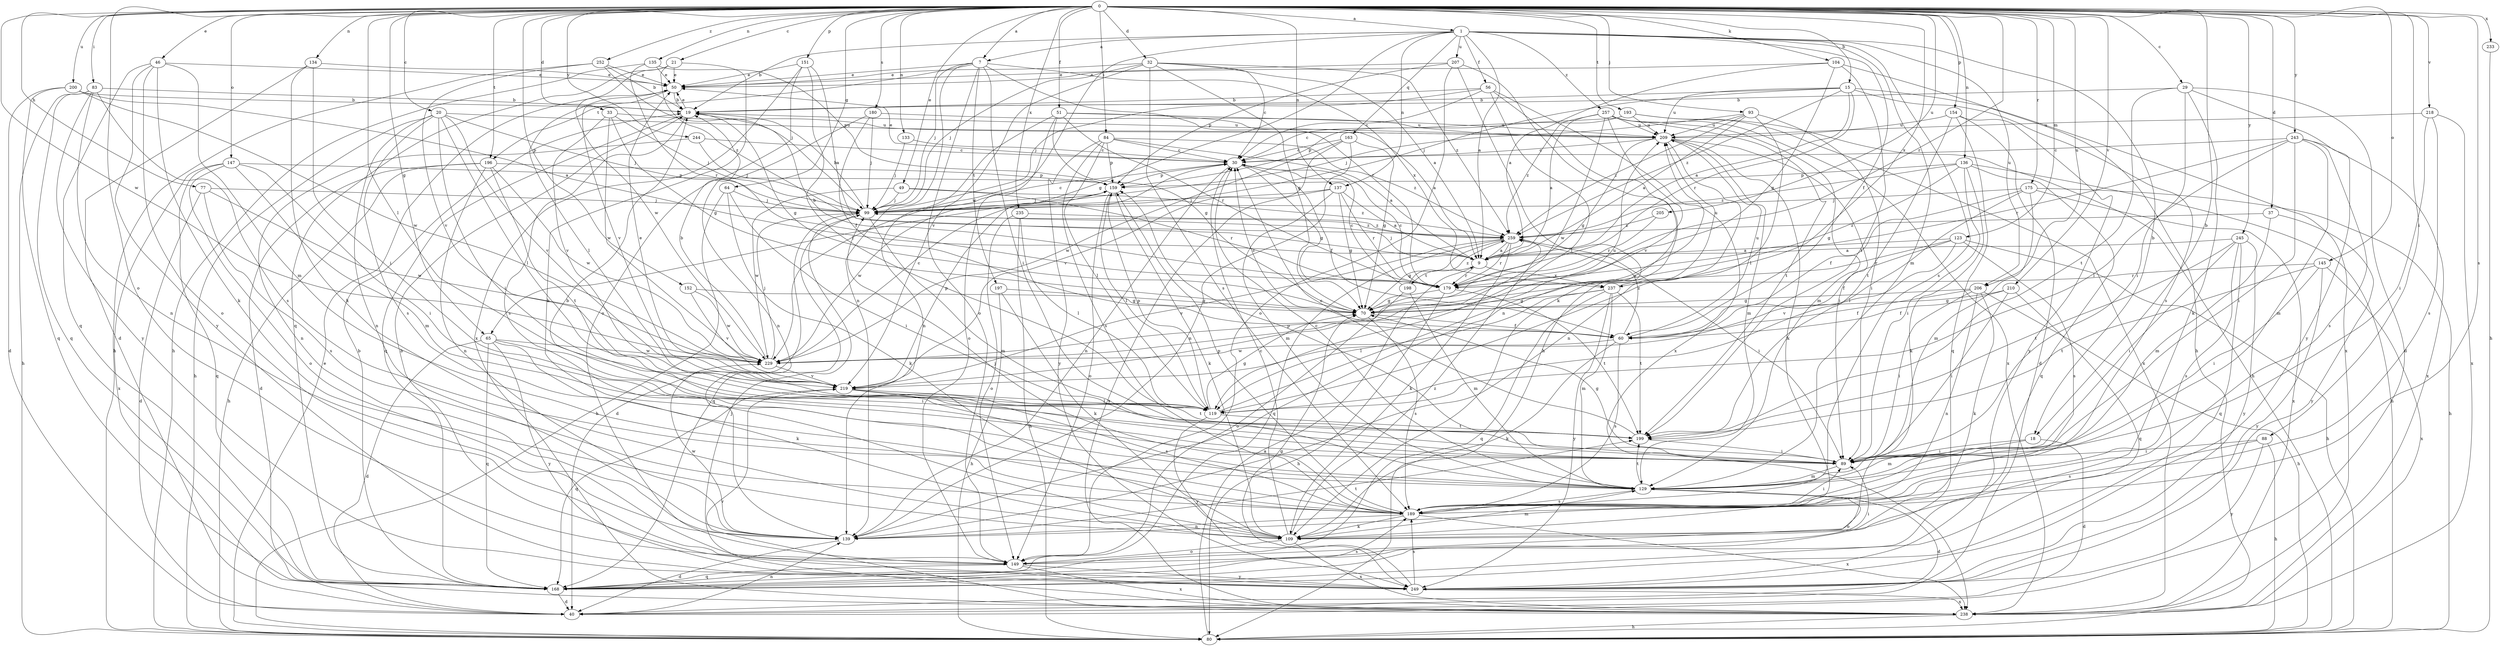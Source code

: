 strict digraph  {
0;
1;
7;
9;
15;
18;
19;
20;
21;
29;
30;
32;
33;
37;
40;
46;
49;
50;
51;
56;
60;
64;
65;
70;
77;
80;
83;
84;
88;
89;
93;
99;
104;
109;
119;
123;
129;
133;
134;
135;
136;
137;
139;
145;
147;
149;
151;
152;
154;
159;
163;
168;
175;
179;
180;
189;
193;
196;
197;
198;
199;
200;
205;
206;
207;
209;
210;
218;
219;
229;
233;
235;
237;
238;
243;
244;
245;
249;
252;
257;
259;
0 -> 1  [label=a];
0 -> 7  [label=a];
0 -> 15  [label=b];
0 -> 18  [label=b];
0 -> 20  [label=c];
0 -> 21  [label=c];
0 -> 29  [label=c];
0 -> 32  [label=d];
0 -> 33  [label=d];
0 -> 37  [label=d];
0 -> 46  [label=e];
0 -> 49  [label=e];
0 -> 51  [label=f];
0 -> 64  [label=g];
0 -> 65  [label=g];
0 -> 77  [label=h];
0 -> 83  [label=i];
0 -> 84  [label=i];
0 -> 88  [label=i];
0 -> 93  [label=j];
0 -> 104  [label=k];
0 -> 119  [label=l];
0 -> 123  [label=m];
0 -> 133  [label=n];
0 -> 134  [label=n];
0 -> 135  [label=n];
0 -> 136  [label=n];
0 -> 137  [label=n];
0 -> 145  [label=o];
0 -> 147  [label=o];
0 -> 149  [label=o];
0 -> 151  [label=p];
0 -> 152  [label=p];
0 -> 154  [label=p];
0 -> 175  [label=r];
0 -> 179  [label=r];
0 -> 180  [label=s];
0 -> 189  [label=s];
0 -> 193  [label=t];
0 -> 196  [label=t];
0 -> 200  [label=u];
0 -> 205  [label=u];
0 -> 206  [label=u];
0 -> 210  [label=v];
0 -> 218  [label=v];
0 -> 229  [label=w];
0 -> 233  [label=x];
0 -> 235  [label=x];
0 -> 237  [label=x];
0 -> 243  [label=y];
0 -> 244  [label=y];
0 -> 245  [label=y];
0 -> 252  [label=z];
1 -> 7  [label=a];
1 -> 9  [label=a];
1 -> 18  [label=b];
1 -> 19  [label=b];
1 -> 56  [label=f];
1 -> 60  [label=f];
1 -> 65  [label=g];
1 -> 129  [label=m];
1 -> 137  [label=n];
1 -> 163  [label=q];
1 -> 189  [label=s];
1 -> 206  [label=u];
1 -> 207  [label=u];
1 -> 229  [label=w];
1 -> 257  [label=z];
7 -> 50  [label=e];
7 -> 89  [label=i];
7 -> 99  [label=j];
7 -> 139  [label=n];
7 -> 149  [label=o];
7 -> 179  [label=r];
7 -> 196  [label=t];
7 -> 197  [label=t];
7 -> 237  [label=x];
9 -> 99  [label=j];
9 -> 179  [label=r];
9 -> 198  [label=t];
9 -> 237  [label=x];
15 -> 9  [label=a];
15 -> 19  [label=b];
15 -> 99  [label=j];
15 -> 179  [label=r];
15 -> 189  [label=s];
15 -> 209  [label=u];
15 -> 238  [label=x];
15 -> 259  [label=z];
18 -> 40  [label=d];
18 -> 89  [label=i];
18 -> 129  [label=m];
19 -> 50  [label=e];
19 -> 70  [label=g];
19 -> 168  [label=q];
19 -> 189  [label=s];
19 -> 209  [label=u];
20 -> 80  [label=h];
20 -> 89  [label=i];
20 -> 99  [label=j];
20 -> 119  [label=l];
20 -> 139  [label=n];
20 -> 189  [label=s];
20 -> 209  [label=u];
20 -> 219  [label=v];
21 -> 50  [label=e];
21 -> 109  [label=k];
21 -> 168  [label=q];
21 -> 229  [label=w];
21 -> 259  [label=z];
29 -> 19  [label=b];
29 -> 40  [label=d];
29 -> 89  [label=i];
29 -> 109  [label=k];
29 -> 199  [label=t];
29 -> 249  [label=y];
30 -> 50  [label=e];
30 -> 60  [label=f];
30 -> 70  [label=g];
30 -> 139  [label=n];
30 -> 159  [label=p];
32 -> 9  [label=a];
32 -> 30  [label=c];
32 -> 50  [label=e];
32 -> 70  [label=g];
32 -> 99  [label=j];
32 -> 189  [label=s];
32 -> 219  [label=v];
32 -> 259  [label=z];
33 -> 70  [label=g];
33 -> 99  [label=j];
33 -> 209  [label=u];
33 -> 219  [label=v];
33 -> 229  [label=w];
37 -> 129  [label=m];
37 -> 249  [label=y];
37 -> 259  [label=z];
40 -> 139  [label=n];
46 -> 50  [label=e];
46 -> 109  [label=k];
46 -> 129  [label=m];
46 -> 149  [label=o];
46 -> 168  [label=q];
46 -> 249  [label=y];
49 -> 99  [label=j];
49 -> 179  [label=r];
49 -> 229  [label=w];
49 -> 259  [label=z];
50 -> 19  [label=b];
50 -> 119  [label=l];
50 -> 219  [label=v];
51 -> 9  [label=a];
51 -> 70  [label=g];
51 -> 139  [label=n];
51 -> 149  [label=o];
51 -> 179  [label=r];
51 -> 209  [label=u];
56 -> 19  [label=b];
56 -> 30  [label=c];
56 -> 99  [label=j];
56 -> 119  [label=l];
56 -> 139  [label=n];
56 -> 238  [label=x];
60 -> 30  [label=c];
60 -> 109  [label=k];
60 -> 189  [label=s];
60 -> 209  [label=u];
60 -> 229  [label=w];
60 -> 259  [label=z];
64 -> 80  [label=h];
64 -> 89  [label=i];
64 -> 99  [label=j];
64 -> 109  [label=k];
65 -> 40  [label=d];
65 -> 89  [label=i];
65 -> 109  [label=k];
65 -> 168  [label=q];
65 -> 229  [label=w];
65 -> 249  [label=y];
70 -> 60  [label=f];
70 -> 189  [label=s];
77 -> 40  [label=d];
77 -> 99  [label=j];
77 -> 189  [label=s];
77 -> 229  [label=w];
80 -> 9  [label=a];
80 -> 50  [label=e];
83 -> 19  [label=b];
83 -> 80  [label=h];
83 -> 139  [label=n];
83 -> 168  [label=q];
83 -> 189  [label=s];
83 -> 249  [label=y];
84 -> 9  [label=a];
84 -> 30  [label=c];
84 -> 119  [label=l];
84 -> 159  [label=p];
84 -> 189  [label=s];
84 -> 249  [label=y];
84 -> 259  [label=z];
88 -> 80  [label=h];
88 -> 89  [label=i];
88 -> 189  [label=s];
88 -> 249  [label=y];
89 -> 70  [label=g];
89 -> 129  [label=m];
89 -> 159  [label=p];
93 -> 9  [label=a];
93 -> 89  [label=i];
93 -> 99  [label=j];
93 -> 119  [label=l];
93 -> 209  [label=u];
93 -> 259  [label=z];
99 -> 19  [label=b];
99 -> 30  [label=c];
99 -> 40  [label=d];
99 -> 129  [label=m];
99 -> 168  [label=q];
99 -> 259  [label=z];
104 -> 9  [label=a];
104 -> 50  [label=e];
104 -> 70  [label=g];
104 -> 80  [label=h];
104 -> 199  [label=t];
109 -> 30  [label=c];
109 -> 129  [label=m];
109 -> 149  [label=o];
109 -> 238  [label=x];
109 -> 259  [label=z];
119 -> 70  [label=g];
119 -> 159  [label=p];
119 -> 199  [label=t];
119 -> 209  [label=u];
119 -> 249  [label=y];
123 -> 9  [label=a];
123 -> 60  [label=f];
123 -> 80  [label=h];
123 -> 179  [label=r];
123 -> 189  [label=s];
123 -> 219  [label=v];
129 -> 19  [label=b];
129 -> 30  [label=c];
129 -> 40  [label=d];
129 -> 149  [label=o];
129 -> 189  [label=s];
129 -> 199  [label=t];
133 -> 30  [label=c];
133 -> 99  [label=j];
134 -> 40  [label=d];
134 -> 50  [label=e];
134 -> 89  [label=i];
134 -> 109  [label=k];
135 -> 50  [label=e];
135 -> 80  [label=h];
135 -> 159  [label=p];
135 -> 179  [label=r];
136 -> 70  [label=g];
136 -> 80  [label=h];
136 -> 89  [label=i];
136 -> 109  [label=k];
136 -> 159  [label=p];
136 -> 168  [label=q];
136 -> 259  [label=z];
137 -> 9  [label=a];
137 -> 70  [label=g];
137 -> 99  [label=j];
137 -> 129  [label=m];
137 -> 179  [label=r];
137 -> 238  [label=x];
139 -> 40  [label=d];
139 -> 199  [label=t];
139 -> 229  [label=w];
145 -> 89  [label=i];
145 -> 179  [label=r];
145 -> 199  [label=t];
145 -> 238  [label=x];
145 -> 249  [label=y];
147 -> 89  [label=i];
147 -> 129  [label=m];
147 -> 149  [label=o];
147 -> 159  [label=p];
147 -> 168  [label=q];
147 -> 238  [label=x];
149 -> 89  [label=i];
149 -> 168  [label=q];
149 -> 238  [label=x];
149 -> 249  [label=y];
151 -> 9  [label=a];
151 -> 50  [label=e];
151 -> 119  [label=l];
151 -> 149  [label=o];
151 -> 238  [label=x];
152 -> 70  [label=g];
152 -> 219  [label=v];
152 -> 229  [label=w];
154 -> 40  [label=d];
154 -> 168  [label=q];
154 -> 199  [label=t];
154 -> 209  [label=u];
154 -> 249  [label=y];
159 -> 99  [label=j];
159 -> 109  [label=k];
159 -> 119  [label=l];
159 -> 149  [label=o];
159 -> 229  [label=w];
163 -> 30  [label=c];
163 -> 70  [label=g];
163 -> 139  [label=n];
163 -> 219  [label=v];
163 -> 229  [label=w];
168 -> 19  [label=b];
168 -> 40  [label=d];
168 -> 189  [label=s];
175 -> 60  [label=f];
175 -> 80  [label=h];
175 -> 99  [label=j];
175 -> 119  [label=l];
175 -> 129  [label=m];
175 -> 238  [label=x];
179 -> 19  [label=b];
179 -> 30  [label=c];
179 -> 70  [label=g];
179 -> 80  [label=h];
179 -> 199  [label=t];
180 -> 60  [label=f];
180 -> 99  [label=j];
180 -> 139  [label=n];
180 -> 209  [label=u];
189 -> 89  [label=i];
189 -> 99  [label=j];
189 -> 109  [label=k];
189 -> 139  [label=n];
189 -> 159  [label=p];
189 -> 238  [label=x];
193 -> 30  [label=c];
193 -> 80  [label=h];
193 -> 159  [label=p];
193 -> 209  [label=u];
193 -> 238  [label=x];
196 -> 40  [label=d];
196 -> 80  [label=h];
196 -> 139  [label=n];
196 -> 159  [label=p];
196 -> 199  [label=t];
196 -> 229  [label=w];
197 -> 70  [label=g];
197 -> 80  [label=h];
197 -> 109  [label=k];
198 -> 30  [label=c];
198 -> 129  [label=m];
198 -> 149  [label=o];
198 -> 259  [label=z];
199 -> 30  [label=c];
199 -> 89  [label=i];
200 -> 9  [label=a];
200 -> 19  [label=b];
200 -> 40  [label=d];
200 -> 168  [label=q];
200 -> 229  [label=w];
205 -> 179  [label=r];
205 -> 259  [label=z];
206 -> 60  [label=f];
206 -> 70  [label=g];
206 -> 80  [label=h];
206 -> 89  [label=i];
206 -> 109  [label=k];
206 -> 139  [label=n];
207 -> 50  [label=e];
207 -> 80  [label=h];
207 -> 109  [label=k];
207 -> 149  [label=o];
207 -> 159  [label=p];
209 -> 30  [label=c];
209 -> 70  [label=g];
209 -> 89  [label=i];
209 -> 109  [label=k];
209 -> 129  [label=m];
209 -> 139  [label=n];
210 -> 60  [label=f];
210 -> 70  [label=g];
210 -> 89  [label=i];
210 -> 168  [label=q];
218 -> 89  [label=i];
218 -> 189  [label=s];
218 -> 209  [label=u];
218 -> 238  [label=x];
219 -> 50  [label=e];
219 -> 119  [label=l];
219 -> 159  [label=p];
219 -> 168  [label=q];
219 -> 189  [label=s];
219 -> 199  [label=t];
229 -> 19  [label=b];
229 -> 30  [label=c];
229 -> 99  [label=j];
229 -> 209  [label=u];
229 -> 219  [label=v];
233 -> 80  [label=h];
235 -> 80  [label=h];
235 -> 119  [label=l];
235 -> 149  [label=o];
235 -> 259  [label=z];
237 -> 70  [label=g];
237 -> 119  [label=l];
237 -> 129  [label=m];
237 -> 168  [label=q];
237 -> 199  [label=t];
237 -> 209  [label=u];
237 -> 249  [label=y];
238 -> 80  [label=h];
238 -> 99  [label=j];
238 -> 219  [label=v];
243 -> 30  [label=c];
243 -> 89  [label=i];
243 -> 119  [label=l];
243 -> 129  [label=m];
243 -> 179  [label=r];
243 -> 189  [label=s];
243 -> 238  [label=x];
244 -> 30  [label=c];
244 -> 99  [label=j];
244 -> 139  [label=n];
245 -> 9  [label=a];
245 -> 89  [label=i];
245 -> 168  [label=q];
245 -> 189  [label=s];
245 -> 199  [label=t];
245 -> 249  [label=y];
249 -> 19  [label=b];
249 -> 70  [label=g];
249 -> 189  [label=s];
249 -> 238  [label=x];
252 -> 19  [label=b];
252 -> 50  [label=e];
252 -> 80  [label=h];
252 -> 99  [label=j];
252 -> 219  [label=v];
257 -> 9  [label=a];
257 -> 129  [label=m];
257 -> 199  [label=t];
257 -> 209  [label=u];
257 -> 219  [label=v];
257 -> 229  [label=w];
257 -> 238  [label=x];
257 -> 259  [label=z];
259 -> 9  [label=a];
259 -> 70  [label=g];
259 -> 89  [label=i];
259 -> 109  [label=k];
259 -> 168  [label=q];
259 -> 179  [label=r];
259 -> 219  [label=v];
}
